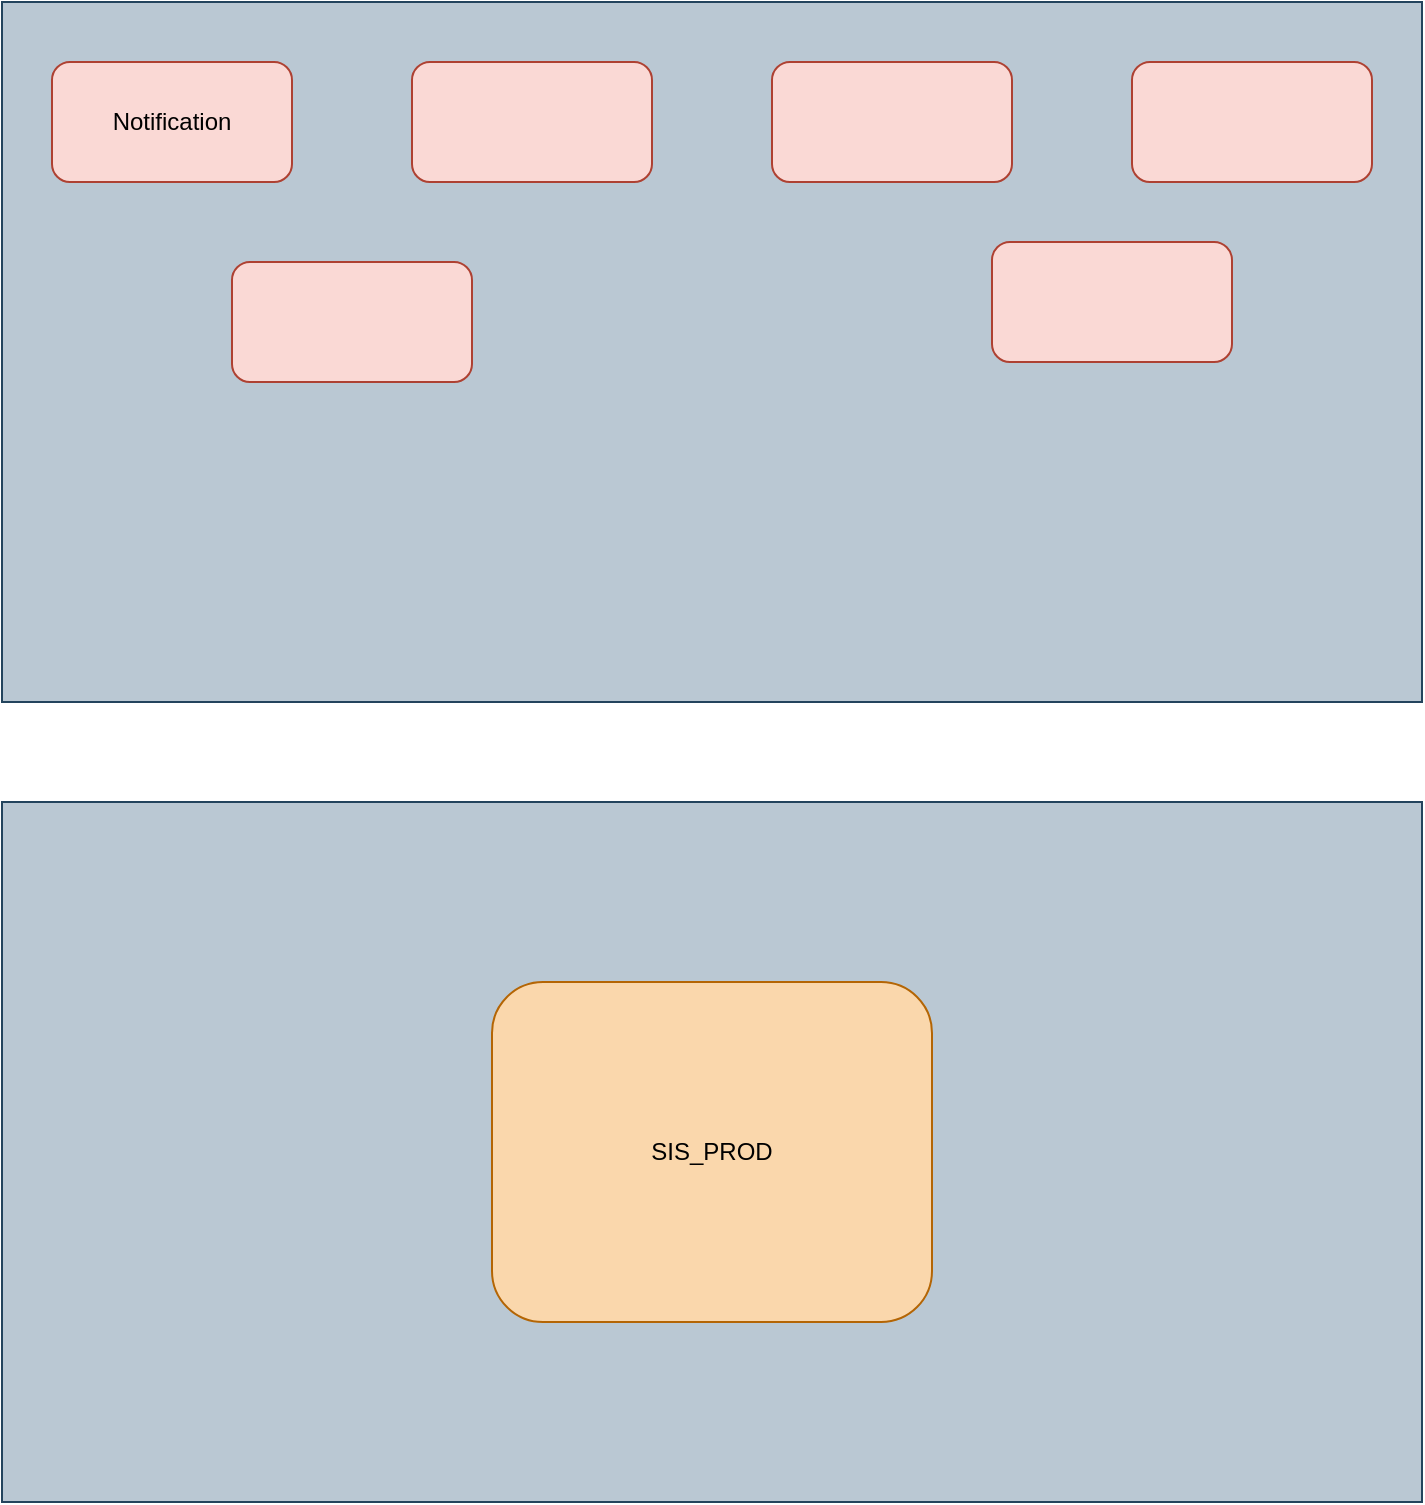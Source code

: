 <mxfile version="21.3.5" type="github">
  <diagram name="Page-1" id="3jmH4XqKZqVhs7f77H0M">
    <mxGraphModel dx="1434" dy="1874" grid="1" gridSize="10" guides="1" tooltips="1" connect="1" arrows="1" fold="1" page="1" pageScale="1" pageWidth="850" pageHeight="1100" math="0" shadow="0">
      <root>
        <mxCell id="0" />
        <mxCell id="1" parent="0" />
        <mxCell id="xbbyLbelvvUoY1kUlQGD-13" value="" style="rounded=0;whiteSpace=wrap;html=1;fillColor=#bac8d3;strokeColor=#23445d;" vertex="1" parent="1">
          <mxGeometry x="70" y="-90" width="710" height="350" as="geometry" />
        </mxCell>
        <mxCell id="xbbyLbelvvUoY1kUlQGD-1" value="" style="rounded=0;whiteSpace=wrap;html=1;fillColor=#bac8d3;strokeColor=#23445d;" vertex="1" parent="1">
          <mxGeometry x="70" y="310" width="710" height="350" as="geometry" />
        </mxCell>
        <mxCell id="xbbyLbelvvUoY1kUlQGD-2" value="SIS_PROD" style="rounded=1;whiteSpace=wrap;html=1;fillColor=#fad7ac;strokeColor=#b46504;" vertex="1" parent="1">
          <mxGeometry x="315" y="400" width="220" height="170" as="geometry" />
        </mxCell>
        <mxCell id="xbbyLbelvvUoY1kUlQGD-3" value="Notification" style="rounded=1;whiteSpace=wrap;html=1;fillColor=#fad9d5;strokeColor=#ae4132;" vertex="1" parent="1">
          <mxGeometry x="95" y="-60" width="120" height="60" as="geometry" />
        </mxCell>
        <mxCell id="xbbyLbelvvUoY1kUlQGD-4" value="" style="rounded=1;whiteSpace=wrap;html=1;fillColor=#fad9d5;strokeColor=#ae4132;" vertex="1" parent="1">
          <mxGeometry x="635" y="-60" width="120" height="60" as="geometry" />
        </mxCell>
        <mxCell id="xbbyLbelvvUoY1kUlQGD-5" value="" style="rounded=1;whiteSpace=wrap;html=1;fillColor=#fad9d5;strokeColor=#ae4132;" vertex="1" parent="1">
          <mxGeometry x="185" y="40" width="120" height="60" as="geometry" />
        </mxCell>
        <mxCell id="xbbyLbelvvUoY1kUlQGD-6" value="" style="rounded=1;whiteSpace=wrap;html=1;fillColor=#fad9d5;strokeColor=#ae4132;" vertex="1" parent="1">
          <mxGeometry x="275" y="-60" width="120" height="60" as="geometry" />
        </mxCell>
        <mxCell id="xbbyLbelvvUoY1kUlQGD-7" value="" style="rounded=1;whiteSpace=wrap;html=1;fillColor=#fad9d5;strokeColor=#ae4132;" vertex="1" parent="1">
          <mxGeometry x="455" y="-60" width="120" height="60" as="geometry" />
        </mxCell>
        <mxCell id="xbbyLbelvvUoY1kUlQGD-8" value="" style="rounded=1;whiteSpace=wrap;html=1;fillColor=#fad9d5;strokeColor=#ae4132;" vertex="1" parent="1">
          <mxGeometry x="565" y="30" width="120" height="60" as="geometry" />
        </mxCell>
      </root>
    </mxGraphModel>
  </diagram>
</mxfile>
